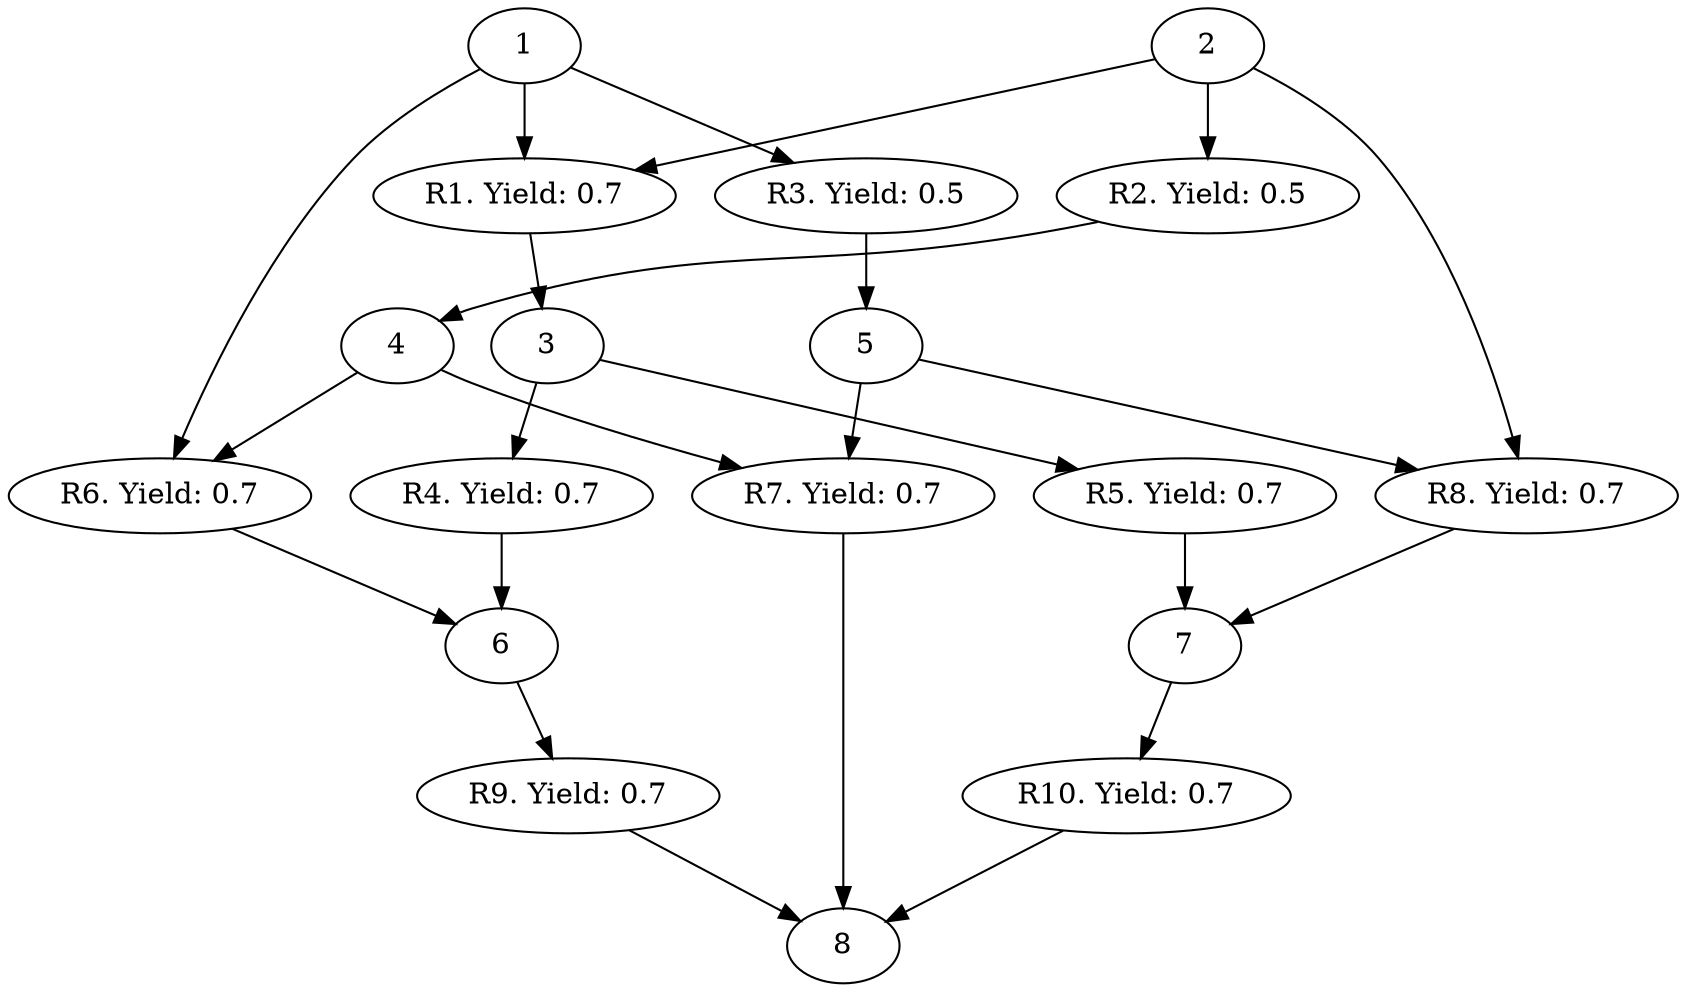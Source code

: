 digraph G { 
{
	R1 [label = "R1. Yield: 0.7"]
	R2 [label = "R2. Yield: 0.5"]
	R3 [label = "R3. Yield: 0.5"]
	R4 [label = "R4. Yield: 0.7"]
	R5 [label = "R5. Yield: 0.7"]
	R6 [label = "R6. Yield: 0.7"]
	R7 [label = "R7. Yield: 0.7"]
	R8 [label = "R8. Yield: 0.7"]
	R9 [label = "R9. Yield: 0.7"]
	R10 [label = "R10. Yield: 0.7"]
}
	R1 -> 3;
	1 -> R1;
	2 -> R1;
	R2 -> 4;
	2 -> R2;
	R3 -> 5;
	1 -> R3;
	R4 -> 6;
	3 -> R4;
	R5 -> 7;
	3 -> R5;
	R6 -> 6;
	1 -> R6;
	4 -> R6;
	R7 -> 8;
	4 -> R7;
	5 -> R7;
	R8 -> 7;
	2 -> R8;
	5 -> R8;
	R9 -> 8;
	6 -> R9;
	R10 -> 8;
	7 -> R10;
}